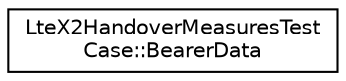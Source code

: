 digraph "Graphical Class Hierarchy"
{
 // LATEX_PDF_SIZE
  edge [fontname="Helvetica",fontsize="10",labelfontname="Helvetica",labelfontsize="10"];
  node [fontname="Helvetica",fontsize="10",shape=record];
  rankdir="LR";
  Node0 [label="LteX2HandoverMeasuresTest\lCase::BearerData",height=0.2,width=0.4,color="black", fillcolor="white", style="filled",URL="$struct_lte_x2_handover_measures_test_case_1_1_bearer_data.html",tooltip="BearerData structure."];
}
